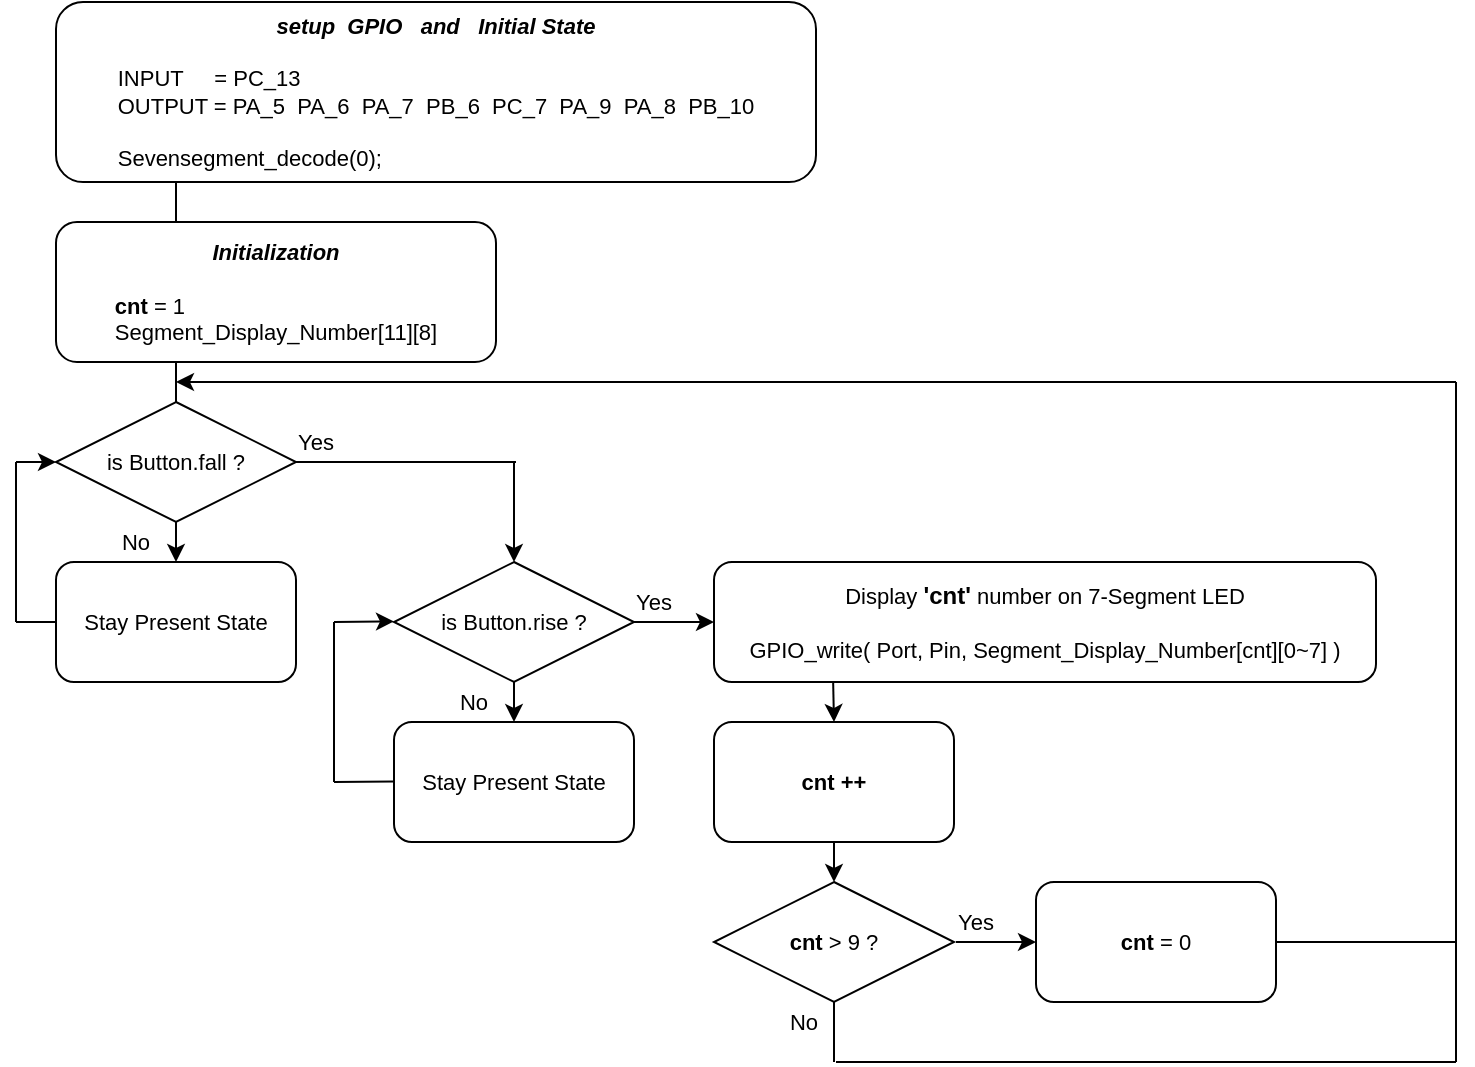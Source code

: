 <mxfile version="15.2.7" type="device"><diagram id="W0j-wVub7BevKi_JYIw6" name="페이지-1"><mxGraphModel dx="1024" dy="592" grid="1" gridSize="10" guides="1" tooltips="1" connect="1" arrows="1" fold="1" page="1" pageScale="1" pageWidth="827" pageHeight="1169" math="0" shadow="0"><root><mxCell id="0"/><mxCell id="1" parent="0"/><mxCell id="E49OmthKrDA7gJpjjUu7-28" value="&lt;font&gt;&lt;font style=&quot;font-size: 11px&quot;&gt;&lt;b style=&quot;font-size: 11px&quot;&gt;&lt;span style=&quot;font-size: 11px&quot;&gt;&lt;i&gt;setup&amp;nbsp; GPIO&amp;nbsp; &amp;nbsp;and&amp;nbsp; &amp;nbsp;Initial State&lt;/i&gt;&lt;br style=&quot;font-size: 11px&quot;&gt;&lt;br style=&quot;font-size: 11px&quot;&gt;&lt;div style=&quot;text-align: left&quot;&gt;&lt;span style=&quot;font-weight: normal&quot;&gt;INPUT&amp;nbsp; &amp;nbsp; &amp;nbsp;= PC_13&amp;nbsp;&lt;/span&gt;&lt;/div&gt;&lt;/span&gt;&lt;/b&gt;&lt;/font&gt;&lt;font&gt;&lt;div style=&quot;font-size: 11px ; text-align: left&quot;&gt;&lt;span&gt;OUTPUT = PA_5&amp;nbsp; PA_6&amp;nbsp;&amp;nbsp;PA_7&amp;nbsp; PB_6&amp;nbsp; PC_7&amp;nbsp; PA_9&amp;nbsp; PA_8&amp;nbsp; PB_10&lt;/span&gt;&lt;/div&gt;&lt;div style=&quot;font-size: 11px ; text-align: left&quot;&gt;&lt;span&gt;&lt;br&gt;&lt;/span&gt;&lt;/div&gt;&lt;div style=&quot;font-size: 11px ; text-align: left&quot;&gt;&lt;span&gt;Sevensegment_decode(0);&lt;/span&gt;&lt;/div&gt;&lt;/font&gt;&lt;/font&gt;" style="rounded=1;whiteSpace=wrap;html=1;fontSize=11;glass=0;strokeWidth=1;shadow=0;" parent="1" vertex="1"><mxGeometry x="60" y="30" width="380" height="90" as="geometry"/></mxCell><mxCell id="E49OmthKrDA7gJpjjUu7-29" value="" style="endArrow=none;html=1;fontSize=11;" parent="1" edge="1"><mxGeometry width="50" height="50" relative="1" as="geometry"><mxPoint x="120" y="230" as="sourcePoint"/><mxPoint x="120" y="210" as="targetPoint"/></mxGeometry></mxCell><mxCell id="E49OmthKrDA7gJpjjUu7-30" value="&lt;font style=&quot;font-size: 11px;&quot;&gt;is Button.fall ?&lt;/font&gt;" style="rhombus;whiteSpace=wrap;html=1;fontSize=11;" parent="1" vertex="1"><mxGeometry x="60" y="230" width="120" height="60" as="geometry"/></mxCell><mxCell id="E49OmthKrDA7gJpjjUu7-31" value="&lt;font style=&quot;font-size: 11px&quot;&gt;Stay Present State&lt;br style=&quot;font-size: 11px&quot;&gt;&lt;/font&gt;" style="rounded=1;whiteSpace=wrap;html=1;fontSize=11;glass=0;strokeWidth=1;shadow=0;" parent="1" vertex="1"><mxGeometry x="60" y="310" width="120" height="60" as="geometry"/></mxCell><mxCell id="E49OmthKrDA7gJpjjUu7-32" value="" style="endArrow=none;html=1;fontSize=11;" parent="1" edge="1"><mxGeometry width="50" height="50" relative="1" as="geometry"><mxPoint x="120.0" y="140" as="sourcePoint"/><mxPoint x="120.0" y="120" as="targetPoint"/></mxGeometry></mxCell><mxCell id="E49OmthKrDA7gJpjjUu7-33" value="&lt;font style=&quot;font-size: 11px&quot;&gt;&lt;span style=&quot;font-size: 11px&quot;&gt;&lt;font style=&quot;font-size: 11px&quot;&gt;&lt;i&gt;Initialization&lt;/i&gt;&lt;br style=&quot;font-size: 11px&quot;&gt;&lt;/font&gt;&lt;/span&gt;&lt;br style=&quot;font-size: 11px&quot;&gt;&lt;div style=&quot;text-align: left&quot;&gt;cnt&lt;span style=&quot;font-weight: normal&quot;&gt; = 1&lt;/span&gt;&lt;/div&gt;&lt;div style=&quot;text-align: left&quot;&gt;&lt;span style=&quot;font-weight: normal&quot;&gt;Segment_Display_Number[11][8]&lt;/span&gt;&lt;/div&gt;&lt;/font&gt;" style="rounded=1;whiteSpace=wrap;html=1;fontSize=11;glass=0;strokeWidth=1;shadow=0;fontStyle=1" parent="1" vertex="1"><mxGeometry x="60" y="140" width="220" height="70" as="geometry"/></mxCell><mxCell id="E49OmthKrDA7gJpjjUu7-34" value="" style="endArrow=classic;html=1;exitX=0.5;exitY=1;exitDx=0;exitDy=0;entryX=0.5;entryY=0;entryDx=0;entryDy=0;fontSize=11;" parent="1" source="E49OmthKrDA7gJpjjUu7-30" target="E49OmthKrDA7gJpjjUu7-31" edge="1"><mxGeometry width="50" height="50" relative="1" as="geometry"><mxPoint x="150" y="290" as="sourcePoint"/><mxPoint x="200" y="240" as="targetPoint"/></mxGeometry></mxCell><mxCell id="E49OmthKrDA7gJpjjUu7-35" value="No" style="text;html=1;strokeColor=none;fillColor=none;align=center;verticalAlign=middle;whiteSpace=wrap;rounded=0;fontSize=11;" parent="1" vertex="1"><mxGeometry x="80" y="290" width="40" height="20" as="geometry"/></mxCell><mxCell id="E49OmthKrDA7gJpjjUu7-36" value="&lt;font style=&quot;font-size: 11px;&quot;&gt;is Button.rise ?&lt;/font&gt;" style="rhombus;whiteSpace=wrap;html=1;fontSize=11;" parent="1" vertex="1"><mxGeometry x="229" y="310" width="120" height="60" as="geometry"/></mxCell><mxCell id="E49OmthKrDA7gJpjjUu7-37" value="&lt;font style=&quot;font-size: 11px&quot;&gt;Stay Present State&lt;br style=&quot;font-size: 11px&quot;&gt;&lt;/font&gt;" style="rounded=1;whiteSpace=wrap;html=1;fontSize=11;glass=0;strokeWidth=1;shadow=0;" parent="1" vertex="1"><mxGeometry x="229" y="390" width="120" height="60" as="geometry"/></mxCell><mxCell id="E49OmthKrDA7gJpjjUu7-38" value="" style="endArrow=classic;html=1;exitX=0.5;exitY=1;exitDx=0;exitDy=0;entryX=0.5;entryY=0;entryDx=0;entryDy=0;fontSize=11;" parent="1" target="E49OmthKrDA7gJpjjUu7-37" edge="1"><mxGeometry width="50" height="50" relative="1" as="geometry"><mxPoint x="289" y="370" as="sourcePoint"/><mxPoint x="369" y="320" as="targetPoint"/></mxGeometry></mxCell><mxCell id="E49OmthKrDA7gJpjjUu7-39" value="No" style="text;html=1;strokeColor=none;fillColor=none;align=center;verticalAlign=middle;whiteSpace=wrap;rounded=0;fontSize=11;" parent="1" vertex="1"><mxGeometry x="249" y="370" width="40" height="20" as="geometry"/></mxCell><mxCell id="E49OmthKrDA7gJpjjUu7-40" value="" style="endArrow=none;html=1;fontSize=11;" parent="1" edge="1"><mxGeometry width="50" height="50" relative="1" as="geometry"><mxPoint x="40" y="340" as="sourcePoint"/><mxPoint x="60" y="340" as="targetPoint"/></mxGeometry></mxCell><mxCell id="E49OmthKrDA7gJpjjUu7-41" value="" style="endArrow=none;html=1;fontSize=11;" parent="1" edge="1"><mxGeometry width="50" height="50" relative="1" as="geometry"><mxPoint x="40" y="340" as="sourcePoint"/><mxPoint x="40" y="260" as="targetPoint"/></mxGeometry></mxCell><mxCell id="E49OmthKrDA7gJpjjUu7-42" value="" style="endArrow=classic;html=1;entryX=0;entryY=0.5;entryDx=0;entryDy=0;fontSize=11;" parent="1" target="E49OmthKrDA7gJpjjUu7-30" edge="1"><mxGeometry width="50" height="50" relative="1" as="geometry"><mxPoint x="40" y="260" as="sourcePoint"/><mxPoint x="80" y="250" as="targetPoint"/></mxGeometry></mxCell><mxCell id="E49OmthKrDA7gJpjjUu7-43" value="" style="endArrow=none;html=1;exitX=1;exitY=0.5;exitDx=0;exitDy=0;fontSize=11;" parent="1" source="E49OmthKrDA7gJpjjUu7-30" edge="1"><mxGeometry width="50" height="50" relative="1" as="geometry"><mxPoint x="290" y="310" as="sourcePoint"/><mxPoint x="290" y="260" as="targetPoint"/></mxGeometry></mxCell><mxCell id="E49OmthKrDA7gJpjjUu7-44" value="" style="endArrow=classic;html=1;entryX=0.5;entryY=0;entryDx=0;entryDy=0;fontSize=11;" parent="1" target="E49OmthKrDA7gJpjjUu7-36" edge="1"><mxGeometry width="50" height="50" relative="1" as="geometry"><mxPoint x="289" y="260" as="sourcePoint"/><mxPoint x="309" y="260" as="targetPoint"/></mxGeometry></mxCell><mxCell id="E49OmthKrDA7gJpjjUu7-45" value="Yes" style="text;html=1;strokeColor=none;fillColor=none;align=center;verticalAlign=middle;whiteSpace=wrap;rounded=0;fontSize=11;" parent="1" vertex="1"><mxGeometry x="170" y="240" width="40" height="20" as="geometry"/></mxCell><mxCell id="E49OmthKrDA7gJpjjUu7-46" value="" style="endArrow=none;html=1;fontSize=11;" parent="1" edge="1"><mxGeometry width="50" height="50" relative="1" as="geometry"><mxPoint x="199" y="420" as="sourcePoint"/><mxPoint x="229" y="419.71" as="targetPoint"/></mxGeometry></mxCell><mxCell id="E49OmthKrDA7gJpjjUu7-47" value="" style="endArrow=none;html=1;fontSize=11;" parent="1" edge="1"><mxGeometry width="50" height="50" relative="1" as="geometry"><mxPoint x="199" y="420.0" as="sourcePoint"/><mxPoint x="199" y="340" as="targetPoint"/></mxGeometry></mxCell><mxCell id="E49OmthKrDA7gJpjjUu7-48" value="" style="endArrow=classic;html=1;entryX=0;entryY=0.5;entryDx=0;entryDy=0;fontSize=11;" parent="1" edge="1"><mxGeometry width="50" height="50" relative="1" as="geometry"><mxPoint x="199" y="340" as="sourcePoint"/><mxPoint x="229" y="339.71" as="targetPoint"/></mxGeometry></mxCell><mxCell id="E49OmthKrDA7gJpjjUu7-49" value="Yes" style="text;html=1;strokeColor=none;fillColor=none;align=center;verticalAlign=middle;whiteSpace=wrap;rounded=0;fontSize=11;" parent="1" vertex="1"><mxGeometry x="339" y="320" width="40" height="20" as="geometry"/></mxCell><mxCell id="E49OmthKrDA7gJpjjUu7-50" value="" style="endArrow=classic;html=1;fontSize=11;" parent="1" edge="1"><mxGeometry width="50" height="50" relative="1" as="geometry"><mxPoint x="349" y="340" as="sourcePoint"/><mxPoint x="389" y="340" as="targetPoint"/></mxGeometry></mxCell><mxCell id="E49OmthKrDA7gJpjjUu7-118" value="" style="endArrow=classic;html=1;fontSize=11;" parent="1" edge="1"><mxGeometry width="50" height="50" relative="1" as="geometry"><mxPoint x="760" y="220" as="sourcePoint"/><mxPoint x="120" y="220" as="targetPoint"/></mxGeometry></mxCell><mxCell id="c_uZZqBwFAzGX_ESNVDi-3" value="&lt;font&gt;Display &lt;b&gt;&lt;font style=&quot;font-size: 12px&quot;&gt;'cnt'&lt;/font&gt;&lt;/b&gt; number on 7-Segment LED&lt;br&gt;&lt;br&gt;GPIO_write( Port, Pin, Segment_Display_Number[cnt][0~7] )&lt;br style=&quot;font-size: 11px&quot;&gt;&lt;/font&gt;" style="rounded=1;whiteSpace=wrap;html=1;fontSize=11;glass=0;strokeWidth=1;shadow=0;" parent="1" vertex="1"><mxGeometry x="389" y="310" width="331" height="60" as="geometry"/></mxCell><mxCell id="c_uZZqBwFAzGX_ESNVDi-6" value="&lt;font style=&quot;font-size: 11px&quot;&gt;&lt;b&gt;cnt ++&lt;/b&gt;&lt;br style=&quot;font-size: 11px&quot;&gt;&lt;/font&gt;" style="rounded=1;whiteSpace=wrap;html=1;fontSize=11;glass=0;strokeWidth=1;shadow=0;" parent="1" vertex="1"><mxGeometry x="389" y="390" width="120" height="60" as="geometry"/></mxCell><mxCell id="c_uZZqBwFAzGX_ESNVDi-9" value="" style="endArrow=classic;html=1;entryX=0.5;entryY=0;entryDx=0;entryDy=0;exitX=0.18;exitY=1.005;exitDx=0;exitDy=0;exitPerimeter=0;" parent="1" source="c_uZZqBwFAzGX_ESNVDi-3" target="c_uZZqBwFAzGX_ESNVDi-6" edge="1"><mxGeometry width="50" height="50" relative="1" as="geometry"><mxPoint x="490" y="380" as="sourcePoint"/><mxPoint x="490" y="340" as="targetPoint"/></mxGeometry></mxCell><mxCell id="c_uZZqBwFAzGX_ESNVDi-10" value="" style="endArrow=classic;html=1;exitX=0.5;exitY=1;exitDx=0;exitDy=0;" parent="1" source="c_uZZqBwFAzGX_ESNVDi-6" edge="1"><mxGeometry width="50" height="50" relative="1" as="geometry"><mxPoint x="460" y="420" as="sourcePoint"/><mxPoint x="449" y="470" as="targetPoint"/></mxGeometry></mxCell><mxCell id="c_uZZqBwFAzGX_ESNVDi-11" value="&lt;font style=&quot;font-size: 11px&quot;&gt;&lt;b&gt;cnt &lt;/b&gt;&amp;gt; 9 ?&lt;/font&gt;" style="rhombus;whiteSpace=wrap;html=1;fontSize=11;" parent="1" vertex="1"><mxGeometry x="389" y="470" width="120" height="60" as="geometry"/></mxCell><mxCell id="c_uZZqBwFAzGX_ESNVDi-14" value="Yes" style="text;html=1;strokeColor=none;fillColor=none;align=center;verticalAlign=middle;whiteSpace=wrap;rounded=0;fontSize=11;" parent="1" vertex="1"><mxGeometry x="500" y="480" width="40" height="20" as="geometry"/></mxCell><mxCell id="c_uZZqBwFAzGX_ESNVDi-15" value="" style="endArrow=classic;html=1;fontSize=11;" parent="1" edge="1"><mxGeometry width="50" height="50" relative="1" as="geometry"><mxPoint x="510" y="500" as="sourcePoint"/><mxPoint x="550" y="500" as="targetPoint"/></mxGeometry></mxCell><mxCell id="c_uZZqBwFAzGX_ESNVDi-16" value="&lt;font style=&quot;font-size: 11px&quot;&gt;&lt;b&gt;cnt &lt;/b&gt;= 0&lt;br style=&quot;font-size: 11px&quot;&gt;&lt;/font&gt;" style="rounded=1;whiteSpace=wrap;html=1;fontSize=11;glass=0;strokeWidth=1;shadow=0;" parent="1" vertex="1"><mxGeometry x="550" y="470" width="120" height="60" as="geometry"/></mxCell><mxCell id="c_uZZqBwFAzGX_ESNVDi-17" value="" style="endArrow=none;html=1;entryX=0.5;entryY=1;entryDx=0;entryDy=0;" parent="1" target="c_uZZqBwFAzGX_ESNVDi-11" edge="1"><mxGeometry width="50" height="50" relative="1" as="geometry"><mxPoint x="449" y="560" as="sourcePoint"/><mxPoint x="540" y="510" as="targetPoint"/></mxGeometry></mxCell><mxCell id="c_uZZqBwFAzGX_ESNVDi-18" value="" style="endArrow=none;html=1;" parent="1" edge="1"><mxGeometry width="50" height="50" relative="1" as="geometry"><mxPoint x="450" y="560" as="sourcePoint"/><mxPoint x="760" y="560" as="targetPoint"/></mxGeometry></mxCell><mxCell id="c_uZZqBwFAzGX_ESNVDi-19" value="" style="endArrow=none;html=1;exitX=1;exitY=0.5;exitDx=0;exitDy=0;" parent="1" source="c_uZZqBwFAzGX_ESNVDi-16" edge="1"><mxGeometry width="50" height="50" relative="1" as="geometry"><mxPoint x="700" y="500" as="sourcePoint"/><mxPoint x="760" y="500" as="targetPoint"/></mxGeometry></mxCell><mxCell id="c_uZZqBwFAzGX_ESNVDi-20" value="" style="endArrow=none;html=1;" parent="1" edge="1"><mxGeometry width="50" height="50" relative="1" as="geometry"><mxPoint x="760" y="560" as="sourcePoint"/><mxPoint x="760" y="220" as="targetPoint"/></mxGeometry></mxCell><mxCell id="c_uZZqBwFAzGX_ESNVDi-21" value="No" style="text;html=1;strokeColor=none;fillColor=none;align=center;verticalAlign=middle;whiteSpace=wrap;rounded=0;fontSize=11;" parent="1" vertex="1"><mxGeometry x="414" y="530" width="40" height="20" as="geometry"/></mxCell></root></mxGraphModel></diagram></mxfile>